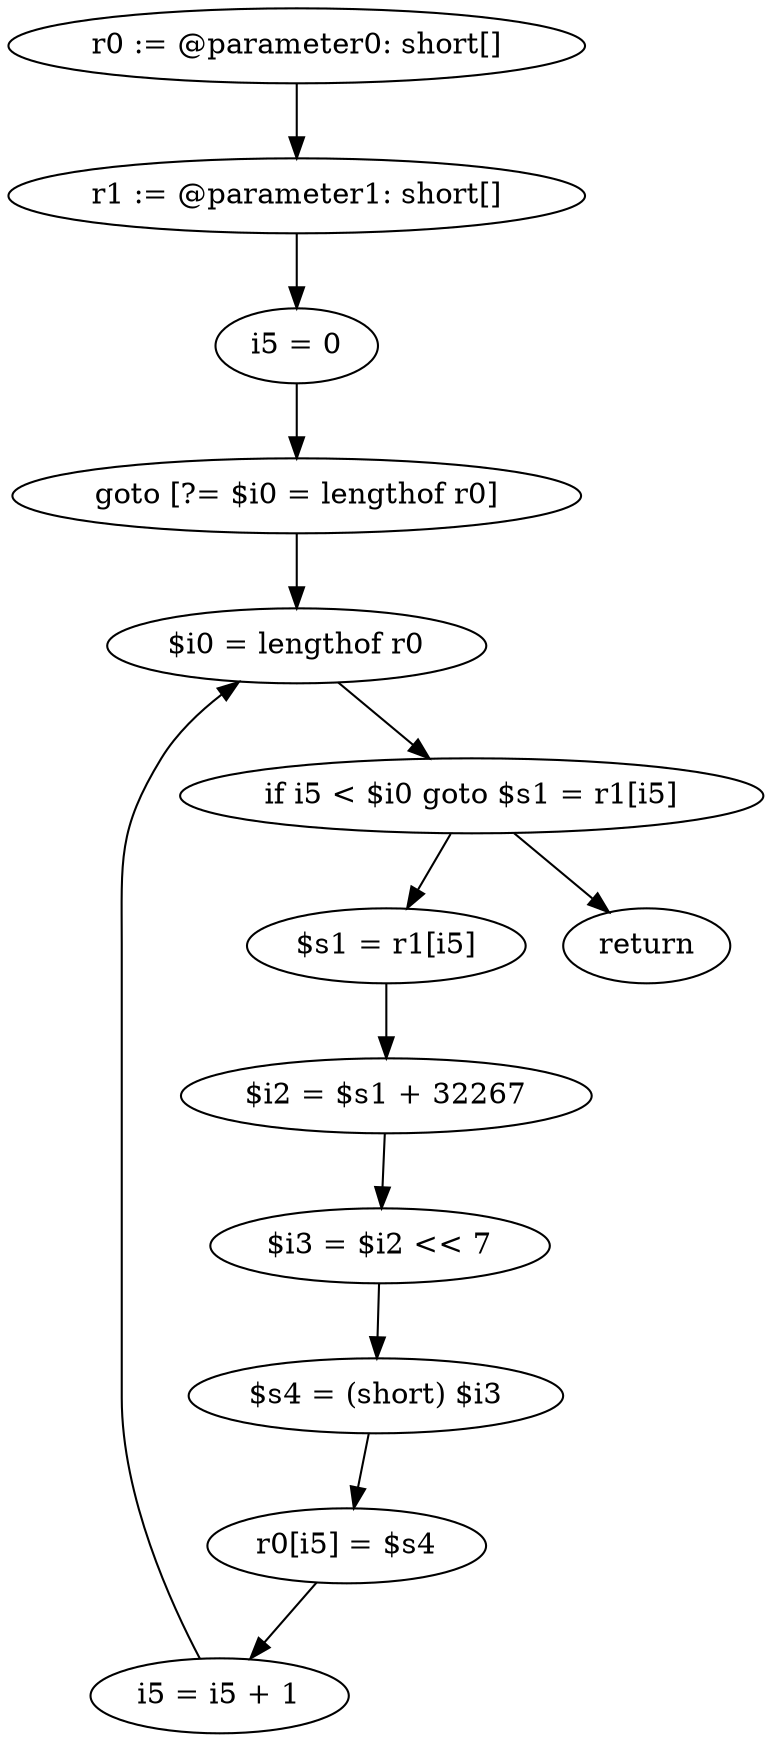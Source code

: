 digraph "unitGraph" {
    "r0 := @parameter0: short[]"
    "r1 := @parameter1: short[]"
    "i5 = 0"
    "goto [?= $i0 = lengthof r0]"
    "$s1 = r1[i5]"
    "$i2 = $s1 + 32267"
    "$i3 = $i2 << 7"
    "$s4 = (short) $i3"
    "r0[i5] = $s4"
    "i5 = i5 + 1"
    "$i0 = lengthof r0"
    "if i5 < $i0 goto $s1 = r1[i5]"
    "return"
    "r0 := @parameter0: short[]"->"r1 := @parameter1: short[]";
    "r1 := @parameter1: short[]"->"i5 = 0";
    "i5 = 0"->"goto [?= $i0 = lengthof r0]";
    "goto [?= $i0 = lengthof r0]"->"$i0 = lengthof r0";
    "$s1 = r1[i5]"->"$i2 = $s1 + 32267";
    "$i2 = $s1 + 32267"->"$i3 = $i2 << 7";
    "$i3 = $i2 << 7"->"$s4 = (short) $i3";
    "$s4 = (short) $i3"->"r0[i5] = $s4";
    "r0[i5] = $s4"->"i5 = i5 + 1";
    "i5 = i5 + 1"->"$i0 = lengthof r0";
    "$i0 = lengthof r0"->"if i5 < $i0 goto $s1 = r1[i5]";
    "if i5 < $i0 goto $s1 = r1[i5]"->"return";
    "if i5 < $i0 goto $s1 = r1[i5]"->"$s1 = r1[i5]";
}
